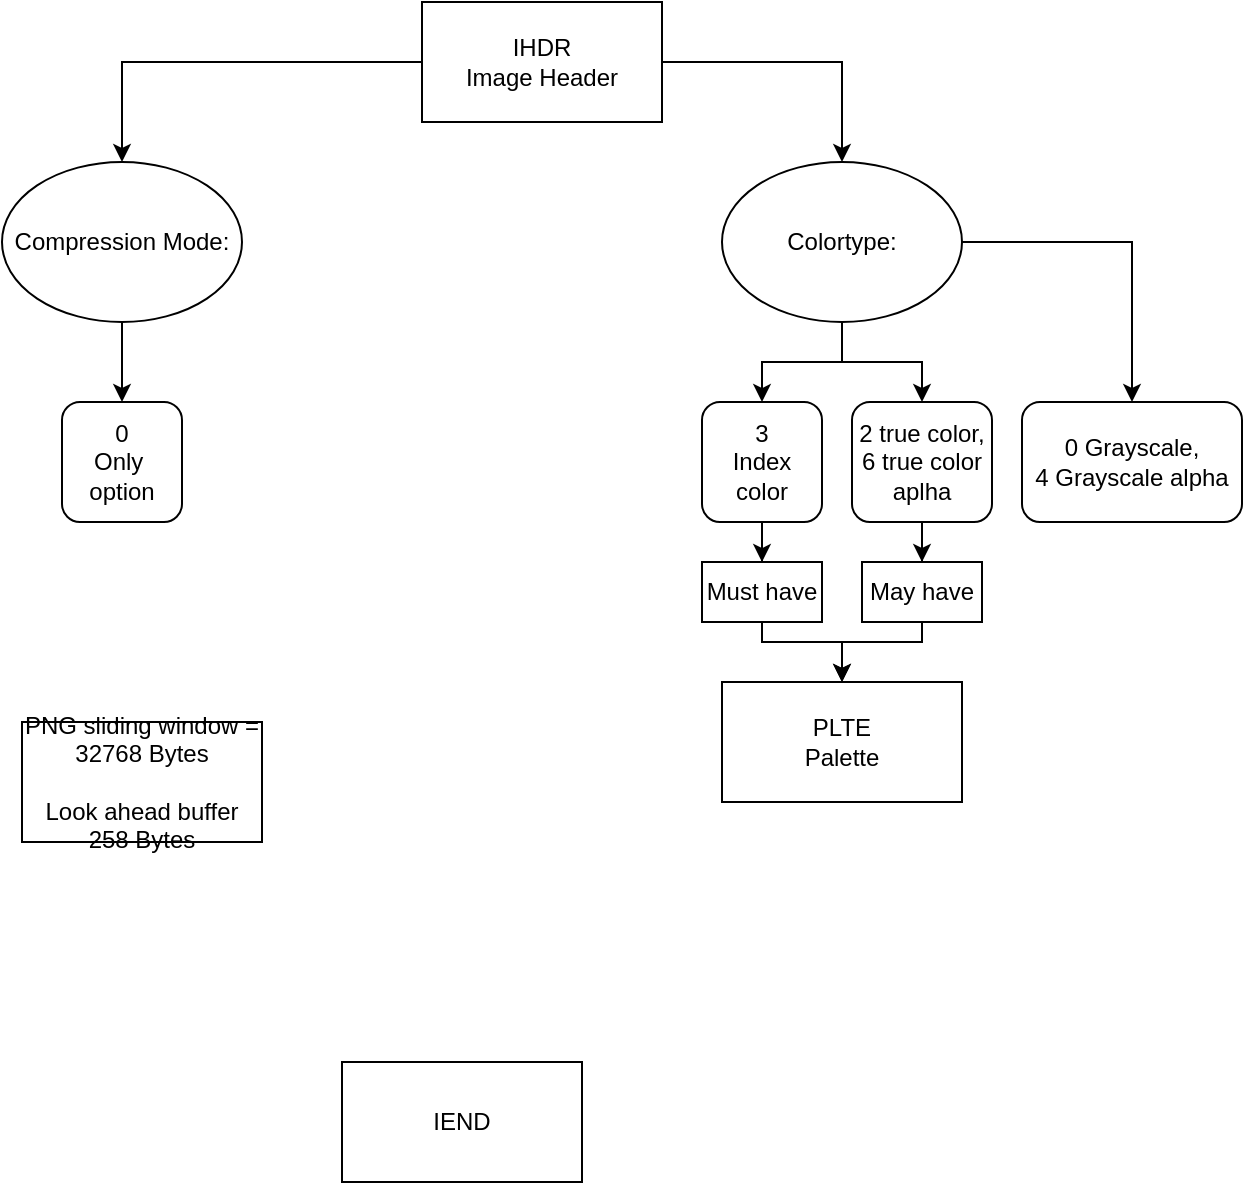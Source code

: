 <mxfile version="23.1.4" type="device">
  <diagram name="Sivu-1" id="DLle6h_ovryoVOhN87in">
    <mxGraphModel dx="989" dy="534" grid="1" gridSize="10" guides="1" tooltips="1" connect="1" arrows="1" fold="1" page="1" pageScale="1" pageWidth="827" pageHeight="1169" math="0" shadow="0">
      <root>
        <mxCell id="0" />
        <mxCell id="1" parent="0" />
        <mxCell id="tASfrurczDFOnHgzNpIz-13" value="" style="edgeStyle=orthogonalEdgeStyle;rounded=0;orthogonalLoop=1;jettySize=auto;html=1;" edge="1" parent="1" source="tASfrurczDFOnHgzNpIz-1" target="tASfrurczDFOnHgzNpIz-3">
          <mxGeometry relative="1" as="geometry" />
        </mxCell>
        <mxCell id="tASfrurczDFOnHgzNpIz-24" style="edgeStyle=orthogonalEdgeStyle;rounded=0;orthogonalLoop=1;jettySize=auto;html=1;entryX=0.5;entryY=0;entryDx=0;entryDy=0;" edge="1" parent="1" source="tASfrurczDFOnHgzNpIz-1" target="tASfrurczDFOnHgzNpIz-23">
          <mxGeometry relative="1" as="geometry" />
        </mxCell>
        <mxCell id="tASfrurczDFOnHgzNpIz-1" value="&lt;div align=&quot;center&quot;&gt;IHDR&lt;/div&gt;&lt;div align=&quot;center&quot;&gt;Image Header&lt;br&gt;&lt;/div&gt;" style="rounded=0;whiteSpace=wrap;html=1;align=center;" vertex="1" parent="1">
          <mxGeometry x="350" y="40" width="120" height="60" as="geometry" />
        </mxCell>
        <mxCell id="tASfrurczDFOnHgzNpIz-2" value="&lt;div&gt;PLTE&lt;/div&gt;&lt;div&gt;Palette&lt;br&gt;&lt;/div&gt;" style="rounded=0;whiteSpace=wrap;html=1;" vertex="1" parent="1">
          <mxGeometry x="500" y="380" width="120" height="60" as="geometry" />
        </mxCell>
        <mxCell id="tASfrurczDFOnHgzNpIz-7" value="" style="edgeStyle=orthogonalEdgeStyle;rounded=0;orthogonalLoop=1;jettySize=auto;html=1;" edge="1" parent="1" source="tASfrurczDFOnHgzNpIz-3" target="tASfrurczDFOnHgzNpIz-4">
          <mxGeometry relative="1" as="geometry" />
        </mxCell>
        <mxCell id="tASfrurczDFOnHgzNpIz-9" value="" style="edgeStyle=orthogonalEdgeStyle;rounded=0;orthogonalLoop=1;jettySize=auto;html=1;" edge="1" parent="1" source="tASfrurczDFOnHgzNpIz-3" target="tASfrurczDFOnHgzNpIz-8">
          <mxGeometry relative="1" as="geometry" />
        </mxCell>
        <mxCell id="tASfrurczDFOnHgzNpIz-12" value="" style="edgeStyle=orthogonalEdgeStyle;rounded=0;orthogonalLoop=1;jettySize=auto;html=1;" edge="1" parent="1" source="tASfrurczDFOnHgzNpIz-3" target="tASfrurczDFOnHgzNpIz-11">
          <mxGeometry relative="1" as="geometry" />
        </mxCell>
        <mxCell id="tASfrurczDFOnHgzNpIz-3" value="Colortype:" style="ellipse;whiteSpace=wrap;html=1;" vertex="1" parent="1">
          <mxGeometry x="500" y="120" width="120" height="80" as="geometry" />
        </mxCell>
        <mxCell id="tASfrurczDFOnHgzNpIz-15" value="" style="edgeStyle=orthogonalEdgeStyle;rounded=0;orthogonalLoop=1;jettySize=auto;html=1;" edge="1" parent="1" source="tASfrurczDFOnHgzNpIz-4" target="tASfrurczDFOnHgzNpIz-14">
          <mxGeometry relative="1" as="geometry" />
        </mxCell>
        <mxCell id="tASfrurczDFOnHgzNpIz-4" value="&lt;div&gt;3&lt;/div&gt;&lt;div&gt;Index color&lt;br&gt;&lt;/div&gt;" style="rounded=1;whiteSpace=wrap;html=1;" vertex="1" parent="1">
          <mxGeometry x="490" y="240" width="60" height="60" as="geometry" />
        </mxCell>
        <mxCell id="tASfrurczDFOnHgzNpIz-21" value="" style="edgeStyle=orthogonalEdgeStyle;rounded=0;orthogonalLoop=1;jettySize=auto;html=1;" edge="1" parent="1" source="tASfrurczDFOnHgzNpIz-8" target="tASfrurczDFOnHgzNpIz-17">
          <mxGeometry relative="1" as="geometry" />
        </mxCell>
        <mxCell id="tASfrurczDFOnHgzNpIz-8" value="2 true color, 6 true color aplha" style="rounded=1;whiteSpace=wrap;html=1;" vertex="1" parent="1">
          <mxGeometry x="565" y="240" width="70" height="60" as="geometry" />
        </mxCell>
        <mxCell id="tASfrurczDFOnHgzNpIz-11" value="&lt;div&gt;0 Grayscale,&lt;/div&gt;&lt;div&gt;4 Grayscale alpha&lt;/div&gt;" style="rounded=1;whiteSpace=wrap;html=1;" vertex="1" parent="1">
          <mxGeometry x="650" y="240" width="110" height="60" as="geometry" />
        </mxCell>
        <mxCell id="tASfrurczDFOnHgzNpIz-16" value="" style="edgeStyle=orthogonalEdgeStyle;rounded=0;orthogonalLoop=1;jettySize=auto;html=1;" edge="1" parent="1" source="tASfrurczDFOnHgzNpIz-14" target="tASfrurczDFOnHgzNpIz-2">
          <mxGeometry relative="1" as="geometry">
            <Array as="points">
              <mxPoint x="520" y="360" />
              <mxPoint x="560" y="360" />
            </Array>
          </mxGeometry>
        </mxCell>
        <mxCell id="tASfrurczDFOnHgzNpIz-14" value="Must have" style="rounded=0;whiteSpace=wrap;html=1;" vertex="1" parent="1">
          <mxGeometry x="490" y="320" width="60" height="30" as="geometry" />
        </mxCell>
        <mxCell id="tASfrurczDFOnHgzNpIz-19" value="" style="edgeStyle=orthogonalEdgeStyle;rounded=0;orthogonalLoop=1;jettySize=auto;html=1;" edge="1" parent="1" source="tASfrurczDFOnHgzNpIz-17" target="tASfrurczDFOnHgzNpIz-2">
          <mxGeometry relative="1" as="geometry">
            <Array as="points">
              <mxPoint x="600" y="360" />
              <mxPoint x="560" y="360" />
            </Array>
          </mxGeometry>
        </mxCell>
        <mxCell id="tASfrurczDFOnHgzNpIz-17" value="May have" style="rounded=0;whiteSpace=wrap;html=1;" vertex="1" parent="1">
          <mxGeometry x="570" y="320" width="60" height="30" as="geometry" />
        </mxCell>
        <mxCell id="tASfrurczDFOnHgzNpIz-20" value="IEND" style="rounded=0;whiteSpace=wrap;html=1;" vertex="1" parent="1">
          <mxGeometry x="310" y="570" width="120" height="60" as="geometry" />
        </mxCell>
        <mxCell id="tASfrurczDFOnHgzNpIz-29" value="" style="edgeStyle=orthogonalEdgeStyle;rounded=0;orthogonalLoop=1;jettySize=auto;html=1;" edge="1" parent="1" source="tASfrurczDFOnHgzNpIz-23" target="tASfrurczDFOnHgzNpIz-26">
          <mxGeometry relative="1" as="geometry" />
        </mxCell>
        <mxCell id="tASfrurczDFOnHgzNpIz-23" value="Compression Mode:" style="ellipse;whiteSpace=wrap;html=1;" vertex="1" parent="1">
          <mxGeometry x="140" y="120" width="120" height="80" as="geometry" />
        </mxCell>
        <mxCell id="tASfrurczDFOnHgzNpIz-25" value="&lt;div&gt;PNG sliding window = 32768 Bytes &lt;/div&gt;&lt;div&gt;&lt;br&gt;&lt;/div&gt;&lt;div&gt;Look ahead buffer 258 Bytes&lt;br&gt;&lt;/div&gt;" style="rounded=0;whiteSpace=wrap;html=1;" vertex="1" parent="1">
          <mxGeometry x="150" y="400" width="120" height="60" as="geometry" />
        </mxCell>
        <mxCell id="tASfrurczDFOnHgzNpIz-26" value="&lt;div&gt;0&lt;/div&gt;&lt;div&gt;Only&amp;nbsp; option&lt;br&gt;&lt;/div&gt;" style="rounded=1;whiteSpace=wrap;html=1;" vertex="1" parent="1">
          <mxGeometry x="170" y="240" width="60" height="60" as="geometry" />
        </mxCell>
      </root>
    </mxGraphModel>
  </diagram>
</mxfile>

